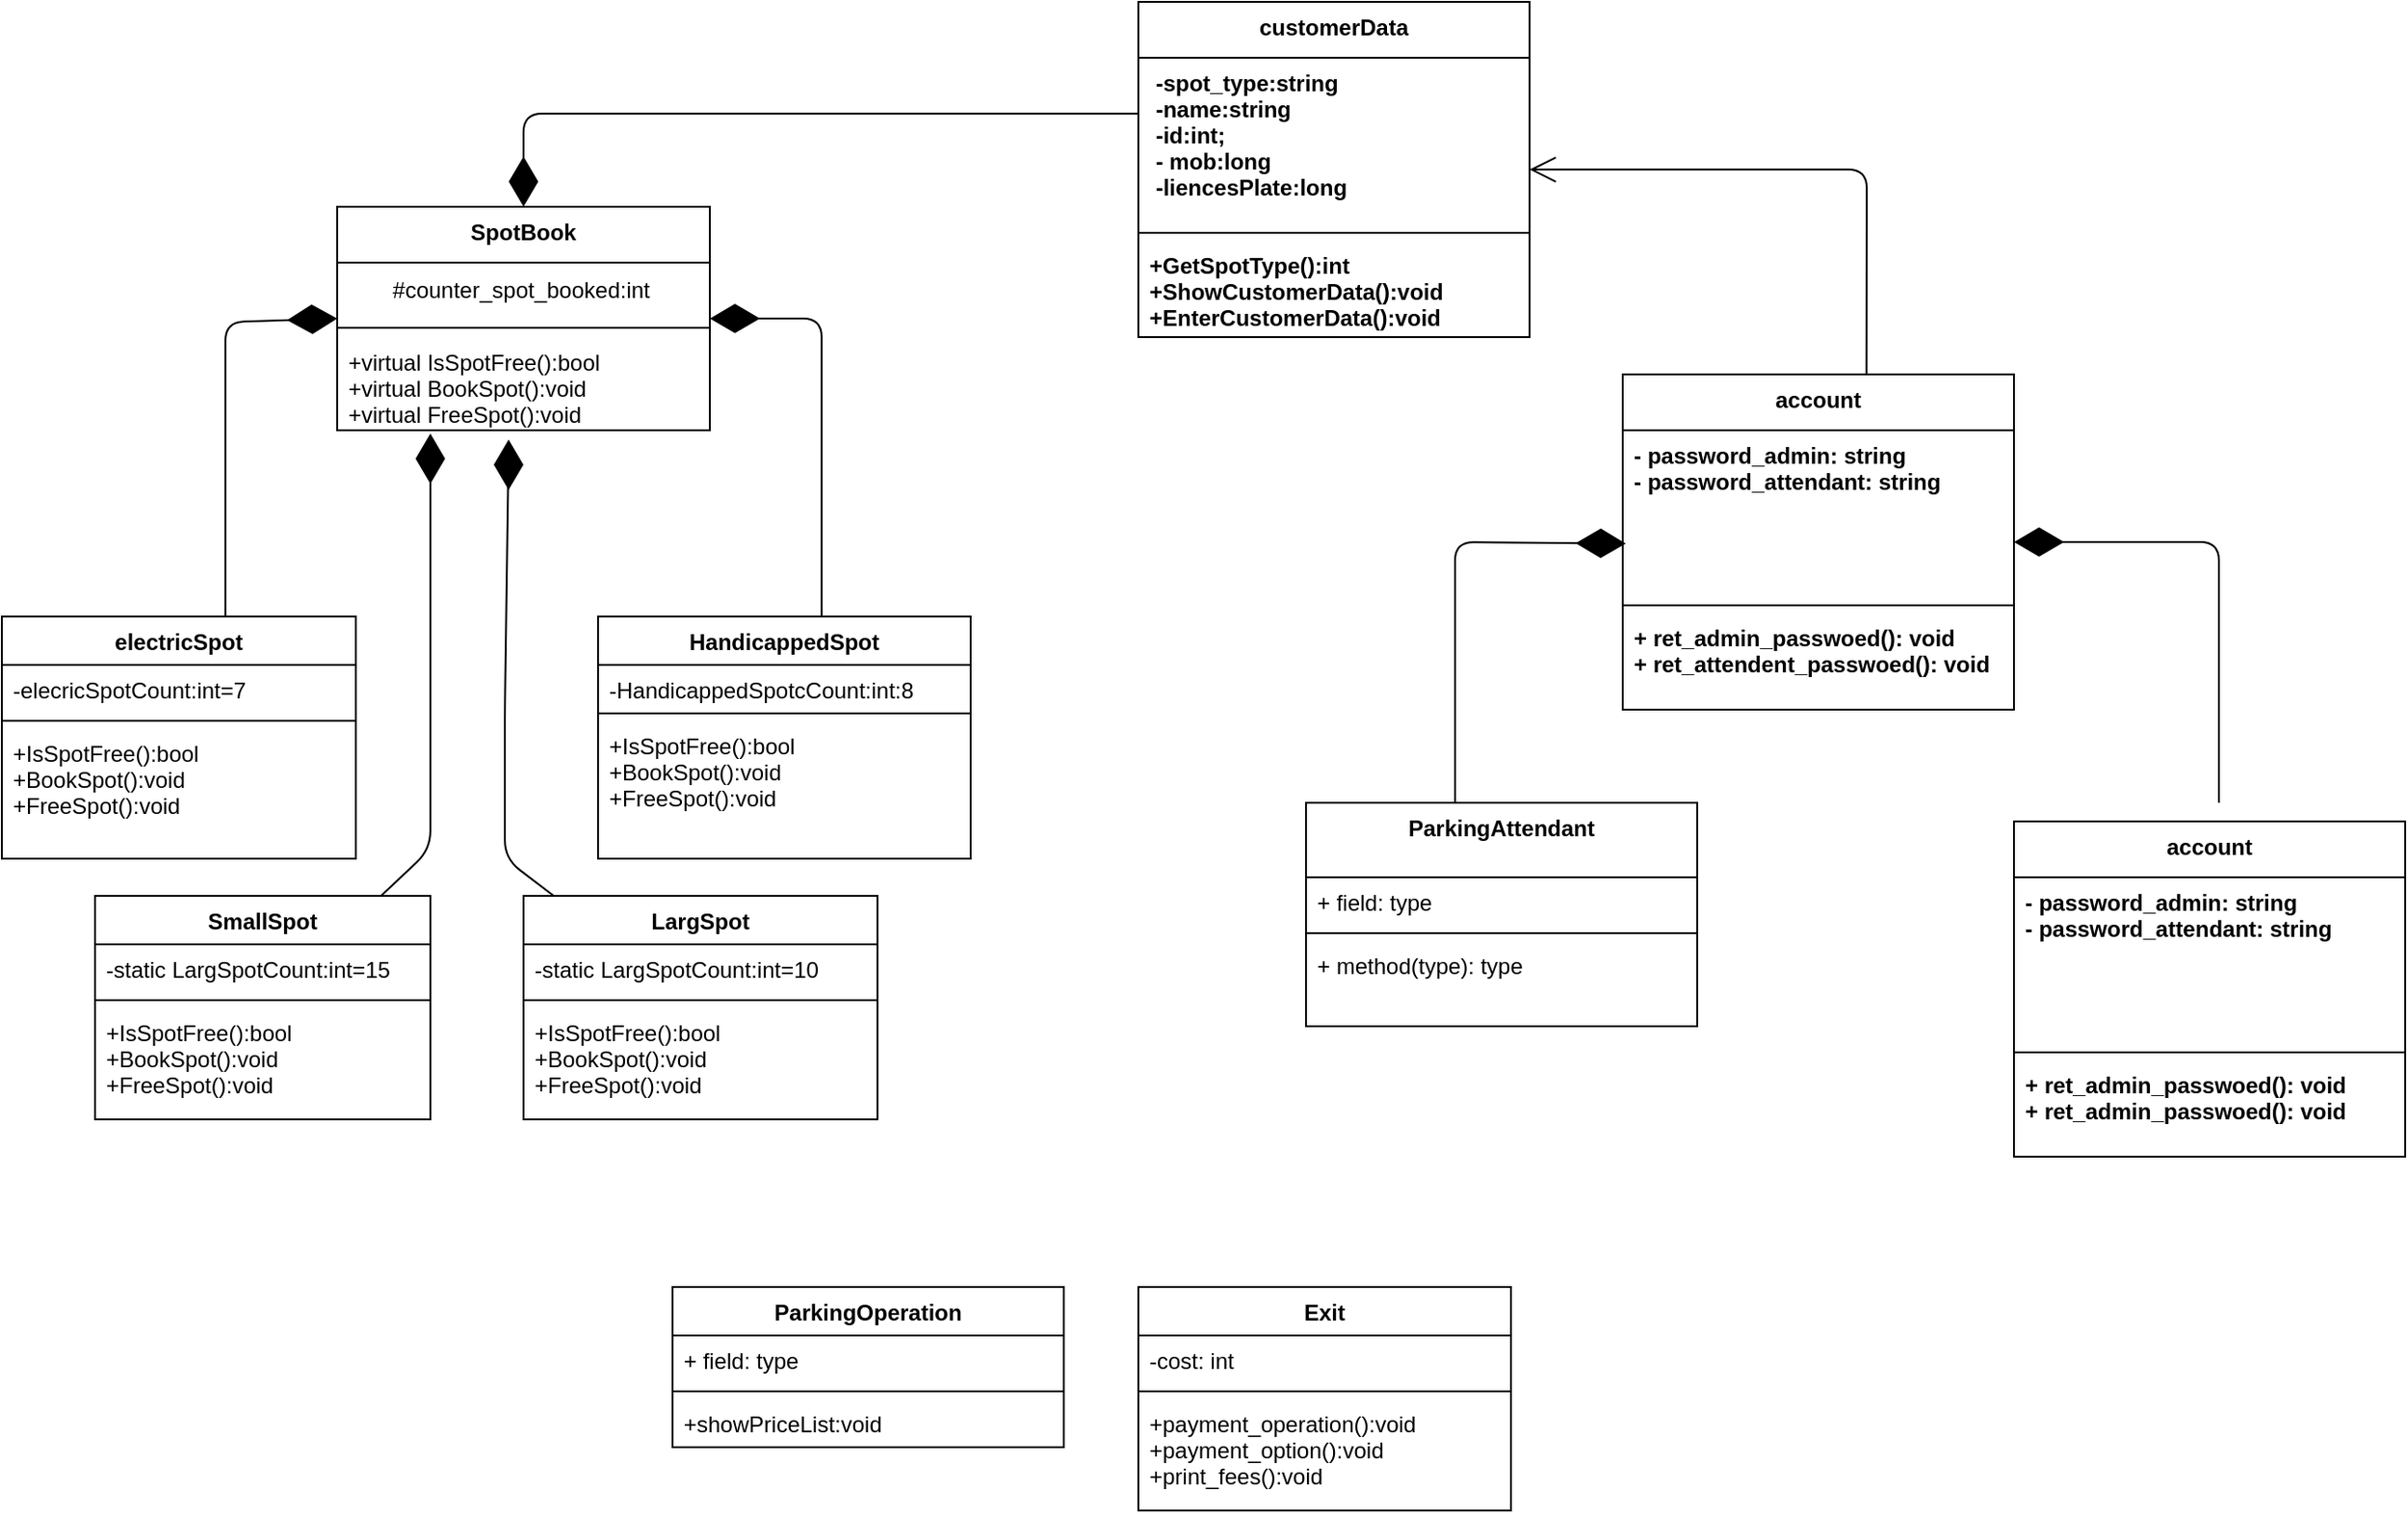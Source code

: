 <mxfile>
    <diagram id="3q7gDog2N7c-z-i4eWEA" name="Page-1">
        <mxGraphModel dx="2149" dy="606" grid="1" gridSize="10" guides="1" tooltips="1" connect="1" arrows="1" fold="1" page="1" pageScale="1" pageWidth="850" pageHeight="1100" math="0" shadow="0">
            <root>
                <mxCell id="0"/>
                <mxCell id="1" parent="0"/>
                <mxCell id="38" value="" style="endArrow=diamondThin;endFill=1;endSize=24;html=1;entryX=0;entryY=0.5;entryDx=0;entryDy=0;" parent="1" edge="1">
                    <mxGeometry width="160" relative="1" as="geometry">
                        <mxPoint x="-650" y="382" as="sourcePoint"/>
                        <mxPoint x="-590" y="210" as="targetPoint"/>
                        <Array as="points">
                            <mxPoint x="-650" y="372"/>
                            <mxPoint x="-650" y="212"/>
                        </Array>
                    </mxGeometry>
                </mxCell>
                <mxCell id="2" value="account" style="swimlane;fontStyle=1;align=center;verticalAlign=top;childLayout=stackLayout;horizontal=1;startSize=30;horizontalStack=0;resizeParent=1;resizeParentMax=0;resizeLast=0;collapsible=1;marginBottom=0;" parent="1" vertex="1">
                    <mxGeometry x="100" y="240" width="210" height="180" as="geometry"/>
                </mxCell>
                <mxCell id="3" value="- password_admin: string&#10;- password_attendant: string&#10;" style="text;strokeColor=none;fillColor=none;align=left;verticalAlign=top;spacingLeft=4;spacingRight=4;overflow=hidden;rotatable=0;points=[[0,0.5],[1,0.5]];portConstraint=eastwest;fontStyle=1" parent="2" vertex="1">
                    <mxGeometry y="30" width="210" height="90" as="geometry"/>
                </mxCell>
                <mxCell id="4" value="" style="line;strokeWidth=1;fillColor=none;align=left;verticalAlign=middle;spacingTop=-1;spacingLeft=3;spacingRight=3;rotatable=0;labelPosition=right;points=[];portConstraint=eastwest;strokeColor=inherit;" parent="2" vertex="1">
                    <mxGeometry y="120" width="210" height="8" as="geometry"/>
                </mxCell>
                <mxCell id="5" value="+ ret_admin_passwoed(): void&#10;+ ret_attendent_passwoed(): void&#10;" style="text;strokeColor=none;fillColor=none;align=left;verticalAlign=top;spacingLeft=4;spacingRight=4;overflow=hidden;rotatable=0;points=[[0,0.5],[1,0.5]];portConstraint=eastwest;fontStyle=1" parent="2" vertex="1">
                    <mxGeometry y="128" width="210" height="52" as="geometry"/>
                </mxCell>
                <mxCell id="8" value="" style="endArrow=diamondThin;endFill=1;endSize=24;html=1;" parent="1" edge="1">
                    <mxGeometry width="160" relative="1" as="geometry">
                        <mxPoint x="420" y="470" as="sourcePoint"/>
                        <mxPoint x="310" y="330" as="targetPoint"/>
                        <Array as="points">
                            <mxPoint x="420" y="330"/>
                        </Array>
                    </mxGeometry>
                </mxCell>
                <mxCell id="17" value="account" style="swimlane;fontStyle=1;align=center;verticalAlign=top;childLayout=stackLayout;horizontal=1;startSize=30;horizontalStack=0;resizeParent=1;resizeParentMax=0;resizeLast=0;collapsible=1;marginBottom=0;" parent="1" vertex="1">
                    <mxGeometry x="310" y="480" width="210" height="180" as="geometry"/>
                </mxCell>
                <mxCell id="18" value="- password_admin: string&#10;- password_attendant: string&#10;" style="text;strokeColor=none;fillColor=none;align=left;verticalAlign=top;spacingLeft=4;spacingRight=4;overflow=hidden;rotatable=0;points=[[0,0.5],[1,0.5]];portConstraint=eastwest;fontStyle=1" parent="17" vertex="1">
                    <mxGeometry y="30" width="210" height="90" as="geometry"/>
                </mxCell>
                <mxCell id="19" value="" style="line;strokeWidth=1;fillColor=none;align=left;verticalAlign=middle;spacingTop=-1;spacingLeft=3;spacingRight=3;rotatable=0;labelPosition=right;points=[];portConstraint=eastwest;strokeColor=inherit;" parent="17" vertex="1">
                    <mxGeometry y="120" width="210" height="8" as="geometry"/>
                </mxCell>
                <mxCell id="20" value="+ ret_admin_passwoed(): void&#10;+ ret_admin_passwoed(): void&#10;" style="text;strokeColor=none;fillColor=none;align=left;verticalAlign=top;spacingLeft=4;spacingRight=4;overflow=hidden;rotatable=0;points=[[0,0.5],[1,0.5]];portConstraint=eastwest;fontStyle=1" parent="17" vertex="1">
                    <mxGeometry y="128" width="210" height="52" as="geometry"/>
                </mxCell>
                <mxCell id="21" value="ParkingAttendant" style="swimlane;fontStyle=1;align=center;verticalAlign=top;childLayout=stackLayout;horizontal=1;startSize=40;horizontalStack=0;resizeParent=1;resizeParentMax=0;resizeLast=0;collapsible=1;marginBottom=0;" parent="1" vertex="1">
                    <mxGeometry x="-70" y="470" width="210" height="120" as="geometry"/>
                </mxCell>
                <mxCell id="22" value="+ field: type" style="text;strokeColor=none;fillColor=none;align=left;verticalAlign=top;spacingLeft=4;spacingRight=4;overflow=hidden;rotatable=0;points=[[0,0.5],[1,0.5]];portConstraint=eastwest;" parent="21" vertex="1">
                    <mxGeometry y="40" width="210" height="26" as="geometry"/>
                </mxCell>
                <mxCell id="23" value="" style="line;strokeWidth=1;fillColor=none;align=left;verticalAlign=middle;spacingTop=-1;spacingLeft=3;spacingRight=3;rotatable=0;labelPosition=right;points=[];portConstraint=eastwest;strokeColor=inherit;" parent="21" vertex="1">
                    <mxGeometry y="66" width="210" height="8" as="geometry"/>
                </mxCell>
                <mxCell id="24" value="+ method(type): type" style="text;strokeColor=none;fillColor=none;align=left;verticalAlign=top;spacingLeft=4;spacingRight=4;overflow=hidden;rotatable=0;points=[[0,0.5],[1,0.5]];portConstraint=eastwest;" parent="21" vertex="1">
                    <mxGeometry y="74" width="210" height="46" as="geometry"/>
                </mxCell>
                <mxCell id="33" value="SpotBook" style="swimlane;fontStyle=1;align=center;verticalAlign=top;childLayout=stackLayout;horizontal=1;startSize=30;horizontalStack=0;resizeParent=1;resizeParentMax=0;resizeLast=0;collapsible=1;marginBottom=0;" parent="1" vertex="1">
                    <mxGeometry x="-590" y="150" width="200" height="120" as="geometry"/>
                </mxCell>
                <mxCell id="77" value="#counter_spot_booked:int&amp;nbsp;" style="text;html=1;align=center;verticalAlign=middle;resizable=0;points=[];autosize=1;strokeColor=none;fillColor=none;" vertex="1" parent="33">
                    <mxGeometry y="30" width="200" height="30" as="geometry"/>
                </mxCell>
                <mxCell id="35" value="" style="line;strokeWidth=1;fillColor=none;align=left;verticalAlign=middle;spacingTop=-1;spacingLeft=3;spacingRight=3;rotatable=0;labelPosition=right;points=[];portConstraint=eastwest;strokeColor=inherit;" parent="33" vertex="1">
                    <mxGeometry y="60" width="200" height="10" as="geometry"/>
                </mxCell>
                <mxCell id="36" value="+virtual IsSpotFree():bool&#10;+virtual BookSpot():void&#10;+virtual FreeSpot():void" style="text;strokeColor=none;fillColor=none;align=left;verticalAlign=top;spacingLeft=4;spacingRight=4;overflow=hidden;rotatable=0;points=[[0,0.5],[1,0.5]];portConstraint=eastwest;" parent="33" vertex="1">
                    <mxGeometry y="70" width="200" height="50" as="geometry"/>
                </mxCell>
                <mxCell id="40" value="electricSpot" style="swimlane;fontStyle=1;align=center;verticalAlign=top;childLayout=stackLayout;horizontal=1;startSize=26;horizontalStack=0;resizeParent=1;resizeParentMax=0;resizeLast=0;collapsible=1;marginBottom=0;" parent="1" vertex="1">
                    <mxGeometry x="-770" y="370" width="190" height="130" as="geometry"/>
                </mxCell>
                <mxCell id="41" value="-elecricSpotCount:int=7" style="text;strokeColor=none;fillColor=none;align=left;verticalAlign=top;spacingLeft=4;spacingRight=4;overflow=hidden;rotatable=0;points=[[0,0.5],[1,0.5]];portConstraint=eastwest;" parent="40" vertex="1">
                    <mxGeometry y="26" width="190" height="26" as="geometry"/>
                </mxCell>
                <mxCell id="42" value="" style="line;strokeWidth=1;fillColor=none;align=left;verticalAlign=middle;spacingTop=-1;spacingLeft=3;spacingRight=3;rotatable=0;labelPosition=right;points=[];portConstraint=eastwest;strokeColor=inherit;" parent="40" vertex="1">
                    <mxGeometry y="52" width="190" height="8" as="geometry"/>
                </mxCell>
                <mxCell id="43" value="+IsSpotFree():bool&#10;+BookSpot():void&#10;+FreeSpot():void" style="text;strokeColor=none;fillColor=none;align=left;verticalAlign=top;spacingLeft=4;spacingRight=4;overflow=hidden;rotatable=0;points=[[0,0.5],[1,0.5]];portConstraint=eastwest;" parent="40" vertex="1">
                    <mxGeometry y="60" width="190" height="70" as="geometry"/>
                </mxCell>
                <mxCell id="44" value="HandicappedSpot" style="swimlane;fontStyle=1;align=center;verticalAlign=top;childLayout=stackLayout;horizontal=1;startSize=26;horizontalStack=0;resizeParent=1;resizeParentMax=0;resizeLast=0;collapsible=1;marginBottom=0;" parent="1" vertex="1">
                    <mxGeometry x="-450" y="370" width="200" height="130" as="geometry"/>
                </mxCell>
                <mxCell id="45" value="-HandicappedSpotcCount:int:8" style="text;strokeColor=none;fillColor=none;align=left;verticalAlign=top;spacingLeft=4;spacingRight=4;overflow=hidden;rotatable=0;points=[[0,0.5],[1,0.5]];portConstraint=eastwest;" parent="44" vertex="1">
                    <mxGeometry y="26" width="200" height="22" as="geometry"/>
                </mxCell>
                <mxCell id="46" value="" style="line;strokeWidth=1;fillColor=none;align=left;verticalAlign=middle;spacingTop=-1;spacingLeft=3;spacingRight=3;rotatable=0;labelPosition=right;points=[];portConstraint=eastwest;strokeColor=inherit;" parent="44" vertex="1">
                    <mxGeometry y="48" width="200" height="8" as="geometry"/>
                </mxCell>
                <mxCell id="47" value="+IsSpotFree():bool&#10;+BookSpot():void&#10;+FreeSpot():void" style="text;strokeColor=none;fillColor=none;align=left;verticalAlign=top;spacingLeft=4;spacingRight=4;overflow=hidden;rotatable=0;points=[[0,0.5],[1,0.5]];portConstraint=eastwest;" parent="44" vertex="1">
                    <mxGeometry y="56" width="200" height="74" as="geometry"/>
                </mxCell>
                <mxCell id="48" value="LargSpot" style="swimlane;fontStyle=1;align=center;verticalAlign=top;childLayout=stackLayout;horizontal=1;startSize=26;horizontalStack=0;resizeParent=1;resizeParentMax=0;resizeLast=0;collapsible=1;marginBottom=0;" parent="1" vertex="1">
                    <mxGeometry x="-490" y="520" width="190" height="120" as="geometry"/>
                </mxCell>
                <mxCell id="49" value="-static LargSpotCount:int=10" style="text;strokeColor=none;fillColor=none;align=left;verticalAlign=top;spacingLeft=4;spacingRight=4;overflow=hidden;rotatable=0;points=[[0,0.5],[1,0.5]];portConstraint=eastwest;" parent="48" vertex="1">
                    <mxGeometry y="26" width="190" height="26" as="geometry"/>
                </mxCell>
                <mxCell id="50" value="" style="line;strokeWidth=1;fillColor=none;align=left;verticalAlign=middle;spacingTop=-1;spacingLeft=3;spacingRight=3;rotatable=0;labelPosition=right;points=[];portConstraint=eastwest;strokeColor=inherit;" parent="48" vertex="1">
                    <mxGeometry y="52" width="190" height="8" as="geometry"/>
                </mxCell>
                <mxCell id="51" value="+IsSpotFree():bool&#10;+BookSpot():void&#10;+FreeSpot():void" style="text;strokeColor=none;fillColor=none;align=left;verticalAlign=top;spacingLeft=4;spacingRight=4;overflow=hidden;rotatable=0;points=[[0,0.5],[1,0.5]];portConstraint=eastwest;" parent="48" vertex="1">
                    <mxGeometry y="60" width="190" height="60" as="geometry"/>
                </mxCell>
                <mxCell id="53" value="" style="endArrow=diamondThin;endFill=1;endSize=24;html=1;" parent="1" source="48" edge="1">
                    <mxGeometry width="160" relative="1" as="geometry">
                        <mxPoint x="-480" y="510" as="sourcePoint"/>
                        <mxPoint x="-498" y="302" as="targetPoint"/>
                        <Array as="points">
                            <mxPoint x="-500" y="500"/>
                            <mxPoint x="-500" y="420"/>
                            <mxPoint x="-498" y="280"/>
                        </Array>
                    </mxGeometry>
                </mxCell>
                <mxCell id="54" value="SmallSpot" style="swimlane;fontStyle=1;align=center;verticalAlign=top;childLayout=stackLayout;horizontal=1;startSize=26;horizontalStack=0;resizeParent=1;resizeParentMax=0;resizeLast=0;collapsible=1;marginBottom=0;" parent="1" vertex="1">
                    <mxGeometry x="-720" y="520" width="180" height="120" as="geometry"/>
                </mxCell>
                <mxCell id="55" value="-static LargSpotCount:int=15" style="text;strokeColor=none;fillColor=none;align=left;verticalAlign=top;spacingLeft=4;spacingRight=4;overflow=hidden;rotatable=0;points=[[0,0.5],[1,0.5]];portConstraint=eastwest;" parent="54" vertex="1">
                    <mxGeometry y="26" width="180" height="26" as="geometry"/>
                </mxCell>
                <mxCell id="56" value="" style="line;strokeWidth=1;fillColor=none;align=left;verticalAlign=middle;spacingTop=-1;spacingLeft=3;spacingRight=3;rotatable=0;labelPosition=right;points=[];portConstraint=eastwest;strokeColor=inherit;" parent="54" vertex="1">
                    <mxGeometry y="52" width="180" height="8" as="geometry"/>
                </mxCell>
                <mxCell id="57" value="+IsSpotFree():bool&#10;+BookSpot():void&#10;+FreeSpot():void" style="text;strokeColor=none;fillColor=none;align=left;verticalAlign=top;spacingLeft=4;spacingRight=4;overflow=hidden;rotatable=0;points=[[0,0.5],[1,0.5]];portConstraint=eastwest;" parent="54" vertex="1">
                    <mxGeometry y="60" width="180" height="60" as="geometry"/>
                </mxCell>
                <mxCell id="58" value="" style="endArrow=diamondThin;endFill=1;endSize=24;html=1;entryX=0.25;entryY=1.036;entryDx=0;entryDy=0;entryPerimeter=0;" parent="1" source="54" target="36" edge="1">
                    <mxGeometry width="160" relative="1" as="geometry">
                        <mxPoint x="-530" y="504.8" as="sourcePoint"/>
                        <mxPoint x="-548" y="260" as="targetPoint"/>
                        <Array as="points">
                            <mxPoint x="-540" y="495"/>
                        </Array>
                    </mxGeometry>
                </mxCell>
                <mxCell id="62" value="" style="endArrow=diamondThin;endFill=1;endSize=24;html=1;entryX=0.008;entryY=0.676;entryDx=0;entryDy=0;entryPerimeter=0;" edge="1" parent="1" target="3">
                    <mxGeometry width="160" relative="1" as="geometry">
                        <mxPoint x="10" y="470" as="sourcePoint"/>
                        <mxPoint x="-100" y="330" as="targetPoint"/>
                        <Array as="points">
                            <mxPoint x="10" y="330"/>
                        </Array>
                    </mxGeometry>
                </mxCell>
                <mxCell id="64" value="customerData" style="swimlane;fontStyle=1;align=center;verticalAlign=top;childLayout=stackLayout;horizontal=1;startSize=30;horizontalStack=0;resizeParent=1;resizeParentMax=0;resizeLast=0;collapsible=1;marginBottom=0;" vertex="1" parent="1">
                    <mxGeometry x="-160" y="40" width="210" height="180" as="geometry"/>
                </mxCell>
                <mxCell id="65" value=" -spot_type:string  &#10; -name:string&#10; -id:int;&#10; - mob:long&#10; -liencesPlate:long" style="text;strokeColor=none;fillColor=none;align=left;verticalAlign=top;spacingLeft=4;spacingRight=4;overflow=hidden;rotatable=0;points=[[0,0.5],[1,0.5]];portConstraint=eastwest;fontStyle=1" vertex="1" parent="64">
                    <mxGeometry y="30" width="210" height="90" as="geometry"/>
                </mxCell>
                <mxCell id="66" value="" style="line;strokeWidth=1;fillColor=none;align=left;verticalAlign=middle;spacingTop=-1;spacingLeft=3;spacingRight=3;rotatable=0;labelPosition=right;points=[];portConstraint=eastwest;strokeColor=inherit;" vertex="1" parent="64">
                    <mxGeometry y="120" width="210" height="8" as="geometry"/>
                </mxCell>
                <mxCell id="67" value="+GetSpotType():int&#10;+ShowCustomerData():void&#10;+EnterCustomerData():void&#10;" style="text;strokeColor=none;fillColor=none;align=left;verticalAlign=top;spacingLeft=4;spacingRight=4;overflow=hidden;rotatable=0;points=[[0,0.5],[1,0.5]];portConstraint=eastwest;fontStyle=1" vertex="1" parent="64">
                    <mxGeometry y="128" width="210" height="52" as="geometry"/>
                </mxCell>
                <mxCell id="71" value="" style="endArrow=open;endFill=1;endSize=12;html=1;entryX=1;entryY=0.667;entryDx=0;entryDy=0;entryPerimeter=0;" edge="1" parent="1" target="65">
                    <mxGeometry width="160" relative="1" as="geometry">
                        <mxPoint x="230.84" y="240.0" as="sourcePoint"/>
                        <mxPoint x="130" y="125.98" as="targetPoint"/>
                        <Array as="points">
                            <mxPoint x="231" y="130"/>
                        </Array>
                    </mxGeometry>
                </mxCell>
                <mxCell id="72" value="" style="endArrow=diamondThin;endFill=1;endSize=24;html=1;exitX=0.555;exitY=-0.021;exitDx=0;exitDy=0;exitPerimeter=0;" edge="1" parent="1" target="33">
                    <mxGeometry width="160" relative="1" as="geometry">
                        <mxPoint x="-160" y="100" as="sourcePoint"/>
                        <mxPoint x="-355" y="150" as="targetPoint"/>
                        <Array as="points">
                            <mxPoint x="-490" y="100"/>
                        </Array>
                    </mxGeometry>
                </mxCell>
                <mxCell id="37" value="" style="endArrow=diamondThin;endFill=1;endSize=24;html=1;" parent="1" edge="1" source="44">
                    <mxGeometry width="160" relative="1" as="geometry">
                        <mxPoint x="-330" y="350" as="sourcePoint"/>
                        <mxPoint x="-390" y="210" as="targetPoint"/>
                        <Array as="points">
                            <mxPoint x="-330" y="370"/>
                            <mxPoint x="-330" y="210"/>
                        </Array>
                    </mxGeometry>
                </mxCell>
                <mxCell id="lD454K-hiMCMRYSbh4Jn-101" value="ParkingOperation" style="swimlane;fontStyle=1;align=center;verticalAlign=top;childLayout=stackLayout;horizontal=1;startSize=26;horizontalStack=0;resizeParent=1;resizeParentMax=0;resizeLast=0;collapsible=1;marginBottom=0;" vertex="1" parent="1">
                    <mxGeometry x="-410" y="730" width="210" height="86" as="geometry"/>
                </mxCell>
                <mxCell id="lD454K-hiMCMRYSbh4Jn-102" value="+ field: type" style="text;strokeColor=none;fillColor=none;align=left;verticalAlign=top;spacingLeft=4;spacingRight=4;overflow=hidden;rotatable=0;points=[[0,0.5],[1,0.5]];portConstraint=eastwest;" vertex="1" parent="lD454K-hiMCMRYSbh4Jn-101">
                    <mxGeometry y="26" width="210" height="26" as="geometry"/>
                </mxCell>
                <mxCell id="lD454K-hiMCMRYSbh4Jn-103" value="" style="line;strokeWidth=1;fillColor=none;align=left;verticalAlign=middle;spacingTop=-1;spacingLeft=3;spacingRight=3;rotatable=0;labelPosition=right;points=[];portConstraint=eastwest;strokeColor=inherit;" vertex="1" parent="lD454K-hiMCMRYSbh4Jn-101">
                    <mxGeometry y="52" width="210" height="8" as="geometry"/>
                </mxCell>
                <mxCell id="lD454K-hiMCMRYSbh4Jn-104" value="+showPriceList:void" style="text;strokeColor=none;fillColor=none;align=left;verticalAlign=top;spacingLeft=4;spacingRight=4;overflow=hidden;rotatable=0;points=[[0,0.5],[1,0.5]];portConstraint=eastwest;" vertex="1" parent="lD454K-hiMCMRYSbh4Jn-101">
                    <mxGeometry y="60" width="210" height="26" as="geometry"/>
                </mxCell>
                <mxCell id="lD454K-hiMCMRYSbh4Jn-105" value="Exit" style="swimlane;fontStyle=1;align=center;verticalAlign=top;childLayout=stackLayout;horizontal=1;startSize=26;horizontalStack=0;resizeParent=1;resizeParentMax=0;resizeLast=0;collapsible=1;marginBottom=0;" vertex="1" parent="1">
                    <mxGeometry x="-160" y="730" width="200" height="120" as="geometry"/>
                </mxCell>
                <mxCell id="lD454K-hiMCMRYSbh4Jn-106" value="-cost: int" style="text;strokeColor=none;fillColor=none;align=left;verticalAlign=top;spacingLeft=4;spacingRight=4;overflow=hidden;rotatable=0;points=[[0,0.5],[1,0.5]];portConstraint=eastwest;" vertex="1" parent="lD454K-hiMCMRYSbh4Jn-105">
                    <mxGeometry y="26" width="200" height="26" as="geometry"/>
                </mxCell>
                <mxCell id="lD454K-hiMCMRYSbh4Jn-107" value="" style="line;strokeWidth=1;fillColor=none;align=left;verticalAlign=middle;spacingTop=-1;spacingLeft=3;spacingRight=3;rotatable=0;labelPosition=right;points=[];portConstraint=eastwest;strokeColor=inherit;" vertex="1" parent="lD454K-hiMCMRYSbh4Jn-105">
                    <mxGeometry y="52" width="200" height="8" as="geometry"/>
                </mxCell>
                <mxCell id="lD454K-hiMCMRYSbh4Jn-108" value="+payment_operation():void&#10;+payment_option():void&#10;+print_fees():void" style="text;strokeColor=none;fillColor=none;align=left;verticalAlign=top;spacingLeft=4;spacingRight=4;overflow=hidden;rotatable=0;points=[[0,0.5],[1,0.5]];portConstraint=eastwest;" vertex="1" parent="lD454K-hiMCMRYSbh4Jn-105">
                    <mxGeometry y="60" width="200" height="60" as="geometry"/>
                </mxCell>
            </root>
        </mxGraphModel>
    </diagram>
</mxfile>